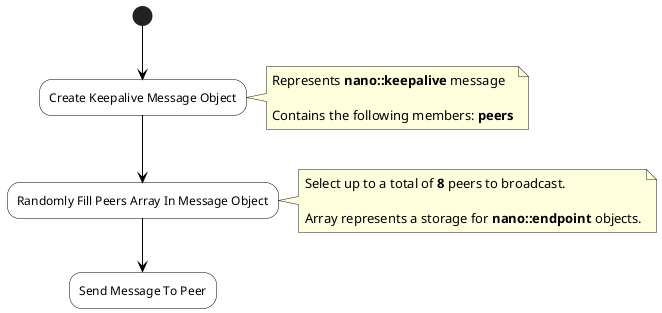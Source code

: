 @startuml

skinparam ActivityFontSize 12
skinparam ActivityBackgroundColor #FFFFFF
skinparam ArrowColor Black
skinparam ActivityBorderColor Black

(*)--> Create Keepalive Message Object
note right
Represents **nano::keepalive** message  

Contains the following members: **peers**
end note
--> Randomly Fill Peers Array In Message Object
note right
Select up to a total of **8** peers to broadcast.

Array represents a storage for **nano::endpoint** objects.
end note

--> Send Message To Peer

@enduml
